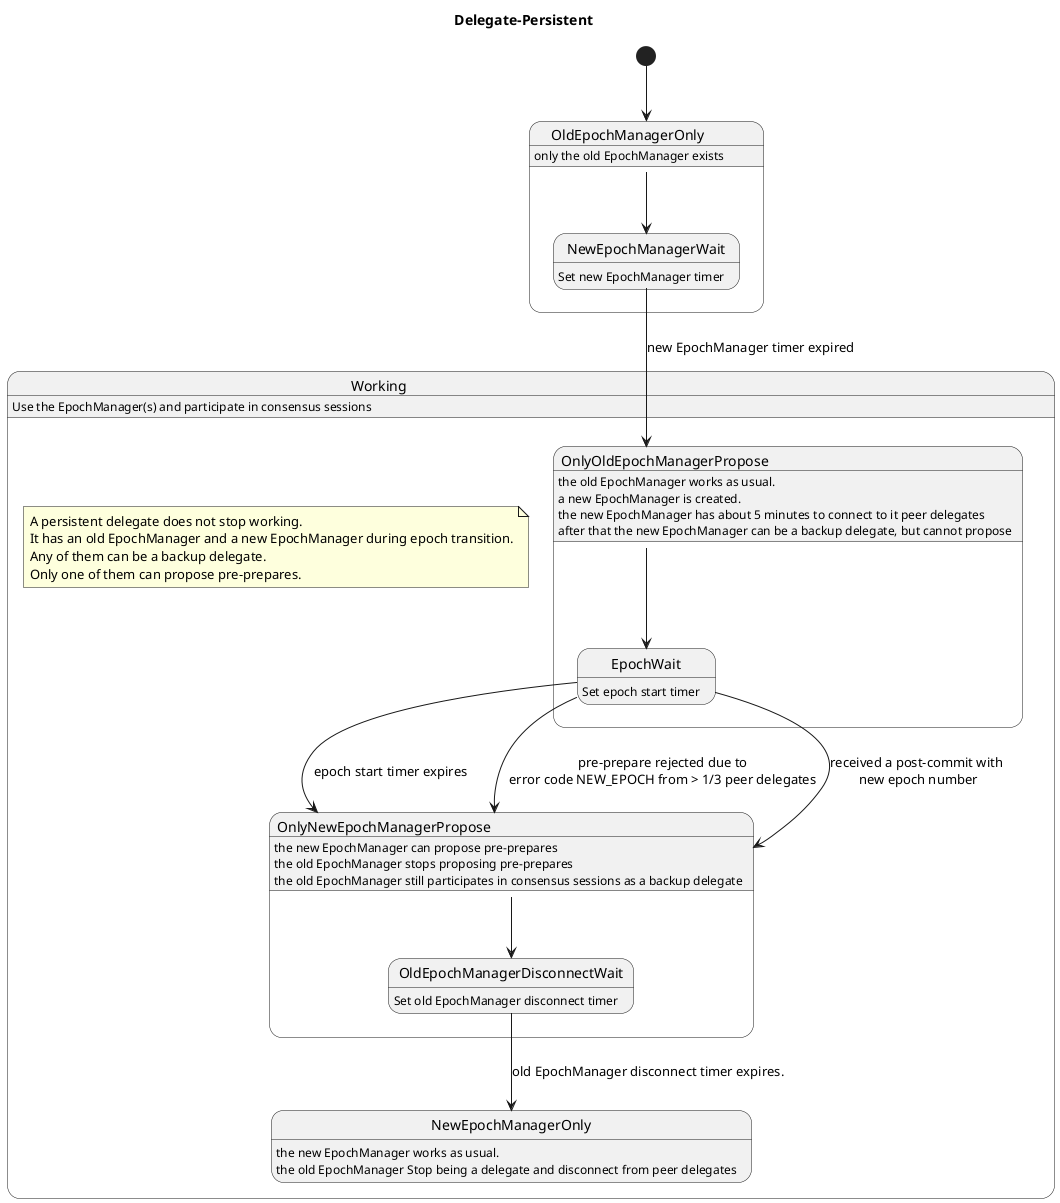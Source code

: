 @startuml

Title Delegate-Persistent

[*] --> OldEpochManagerOnly

State Working{
	Working : Use the EpochManager(s) and participate in consensus sessions
	note "A persistent delegate does not stop working.\nIt has an old EpochManager and a new EpochManager during epoch transition.\nAny of them can be a backup delegate.\nOnly one of them can propose pre-prepares." as N3
	
	State OldEpochManagerOnly{
		OldEpochManagerOnly : only the old EpochManager exists
		OldEpochManagerOnly --> NewEpochManagerWait
	
		State NewEpochManagerWait{
			NewEpochManagerWait : Set new EpochManager timer
		}
	}
	
	NewEpochManagerWait --> OnlyOldEpochManagerPropose : new EpochManager timer expired
	
	State OnlyOldEpochManagerPropose{
		OnlyOldEpochManagerPropose : the old EpochManager works as usual.
		OnlyOldEpochManagerPropose : a new EpochManager is created.
		OnlyOldEpochManagerPropose : the new EpochManager has about 5 minutes to connect to it peer delegates
		OnlyOldEpochManagerPropose : after that the new EpochManager can be a backup delegate, but cannot propose
		
		OnlyOldEpochManagerPropose --> EpochWait
		
		State EpochWait{
			EpochWait : Set epoch start timer
		}	
	}
	
	EpochWait --> OnlyNewEpochManagerPropose : epoch start timer expires
	EpochWait --> OnlyNewEpochManagerPropose : pre-prepare rejected due to\nerror code NEW_EPOCH from > 1/3 peer delegates
	EpochWait --> OnlyNewEpochManagerPropose : received a post-commit with \nnew epoch number
	
	State NewEpochManagerOnly{
		NewEpochManagerOnly : the new EpochManager works as usual.
		NewEpochManagerOnly : the old EpochManager Stop being a delegate and disconnect from peer delegates
	}
	
	State OnlyNewEpochManagerPropose{
		OnlyNewEpochManagerPropose : the new EpochManager can propose pre-prepares
		OnlyNewEpochManagerPropose : the old EpochManager stops proposing pre-prepares
		OnlyNewEpochManagerPropose : the old EpochManager still participates in consensus sessions as a backup delegate
		
		OnlyNewEpochManagerPropose --> OldEpochManagerDisconnectWait
		
		State OldEpochManagerDisconnectWait{
			OldEpochManagerDisconnectWait : Set old EpochManager disconnect timer		
	}
	
	OldEpochManagerDisconnectWait --> NewEpochManagerOnly : old EpochManager disconnect timer expires.	
}

@enduml